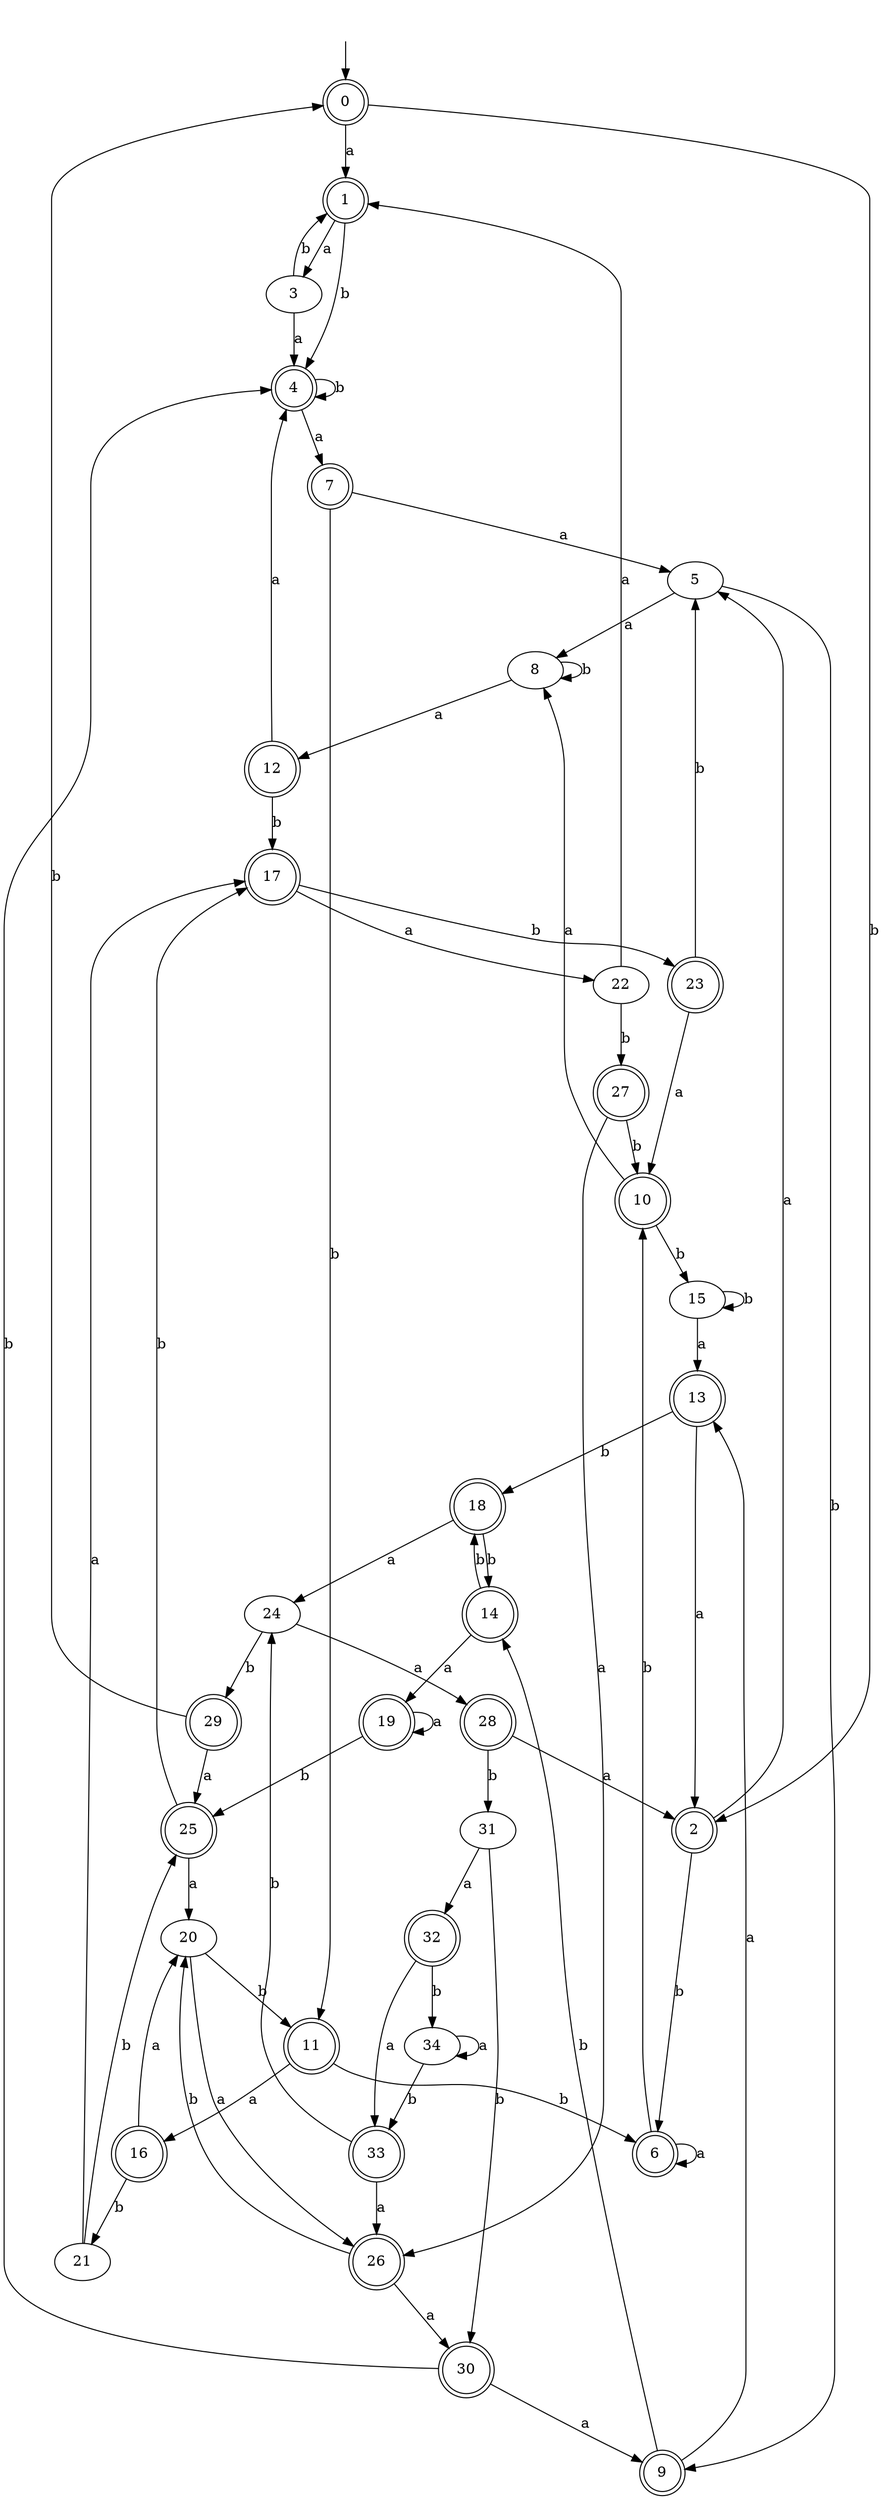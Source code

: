 digraph RandomDFA {
  __start0 [label="", shape=none];
  __start0 -> 0 [label=""];
  0 [shape=circle] [shape=doublecircle]
  0 -> 1 [label="a"]
  0 -> 2 [label="b"]
  1 [shape=doublecircle]
  1 -> 3 [label="a"]
  1 -> 4 [label="b"]
  2 [shape=doublecircle]
  2 -> 5 [label="a"]
  2 -> 6 [label="b"]
  3
  3 -> 4 [label="a"]
  3 -> 1 [label="b"]
  4 [shape=doublecircle]
  4 -> 7 [label="a"]
  4 -> 4 [label="b"]
  5
  5 -> 8 [label="a"]
  5 -> 9 [label="b"]
  6 [shape=doublecircle]
  6 -> 6 [label="a"]
  6 -> 10 [label="b"]
  7 [shape=doublecircle]
  7 -> 5 [label="a"]
  7 -> 11 [label="b"]
  8
  8 -> 12 [label="a"]
  8 -> 8 [label="b"]
  9 [shape=doublecircle]
  9 -> 13 [label="a"]
  9 -> 14 [label="b"]
  10 [shape=doublecircle]
  10 -> 8 [label="a"]
  10 -> 15 [label="b"]
  11 [shape=doublecircle]
  11 -> 16 [label="a"]
  11 -> 6 [label="b"]
  12 [shape=doublecircle]
  12 -> 4 [label="a"]
  12 -> 17 [label="b"]
  13 [shape=doublecircle]
  13 -> 2 [label="a"]
  13 -> 18 [label="b"]
  14 [shape=doublecircle]
  14 -> 19 [label="a"]
  14 -> 18 [label="b"]
  15
  15 -> 13 [label="a"]
  15 -> 15 [label="b"]
  16 [shape=doublecircle]
  16 -> 20 [label="a"]
  16 -> 21 [label="b"]
  17 [shape=doublecircle]
  17 -> 22 [label="a"]
  17 -> 23 [label="b"]
  18 [shape=doublecircle]
  18 -> 24 [label="a"]
  18 -> 14 [label="b"]
  19 [shape=doublecircle]
  19 -> 19 [label="a"]
  19 -> 25 [label="b"]
  20
  20 -> 26 [label="a"]
  20 -> 11 [label="b"]
  21
  21 -> 17 [label="a"]
  21 -> 25 [label="b"]
  22
  22 -> 1 [label="a"]
  22 -> 27 [label="b"]
  23 [shape=doublecircle]
  23 -> 10 [label="a"]
  23 -> 5 [label="b"]
  24
  24 -> 28 [label="a"]
  24 -> 29 [label="b"]
  25 [shape=doublecircle]
  25 -> 20 [label="a"]
  25 -> 17 [label="b"]
  26 [shape=doublecircle]
  26 -> 30 [label="a"]
  26 -> 20 [label="b"]
  27 [shape=doublecircle]
  27 -> 26 [label="a"]
  27 -> 10 [label="b"]
  28 [shape=doublecircle]
  28 -> 2 [label="a"]
  28 -> 31 [label="b"]
  29 [shape=doublecircle]
  29 -> 25 [label="a"]
  29 -> 0 [label="b"]
  30 [shape=doublecircle]
  30 -> 9 [label="a"]
  30 -> 4 [label="b"]
  31
  31 -> 32 [label="a"]
  31 -> 30 [label="b"]
  32 [shape=doublecircle]
  32 -> 33 [label="a"]
  32 -> 34 [label="b"]
  33 [shape=doublecircle]
  33 -> 26 [label="a"]
  33 -> 24 [label="b"]
  34
  34 -> 34 [label="a"]
  34 -> 33 [label="b"]
}

